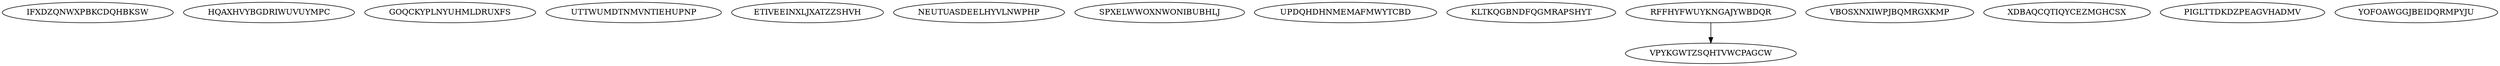 digraph "N15M1" {
	IFXDZQNWXPBKCDQHBKSW			[Weight=20, Start=12, Processor=1];
	HQAXHVYBGDRIWUVUYMPC			[Weight=17, Start=16, Processor=5];
	GOQCKYPLNYUHMLDRUXFS			[Weight=16, Start=20, Processor=3];
	UTTWUMDTNMVNTIEHUPNP			[Weight=12, Start=0, Processor=1];
	ETIVEEINXLJXATZZSHVH			[Weight=12, Start=0, Processor=2];
	NEUTUASDEELHYVLNWPHP			[Weight=20, Start=0, Processor=3];
	SPXELWWOXNWONIBUBHLJ			[Weight=17, Start=0, Processor=4];
	UPDQHDHNMEMAFMWYTCBD			[Weight=15, Start=12, Processor=2];
	KLTKQGBNDFQGMRAPSHYT			[Weight=13, Start=17, Processor=4];
	RFFHYFWUYKNGAJYWBDQR			[Weight=16, Start=0, Processor=5];
	VBOSXNXIWPJBQMRGXKMP			[Weight=19, Start=27, Processor=2];
	XDBAQCQTIQYCEZMGHCSX			[Weight=10, Start=36, Processor=3];
	PIGLTTDKDZPEAGVHADMV			[Weight=16, Start=30, Processor=4];
	YOFOAWGGJBEIDQRMPYJU			[Weight=13, Start=33, Processor=5];
	VPYKGWTZSQHTVWCPAGCW			[Weight=13, Start=33, Processor=1];
	RFFHYFWUYKNGAJYWBDQR -> VPYKGWTZSQHTVWCPAGCW		[Weight=17];
}
